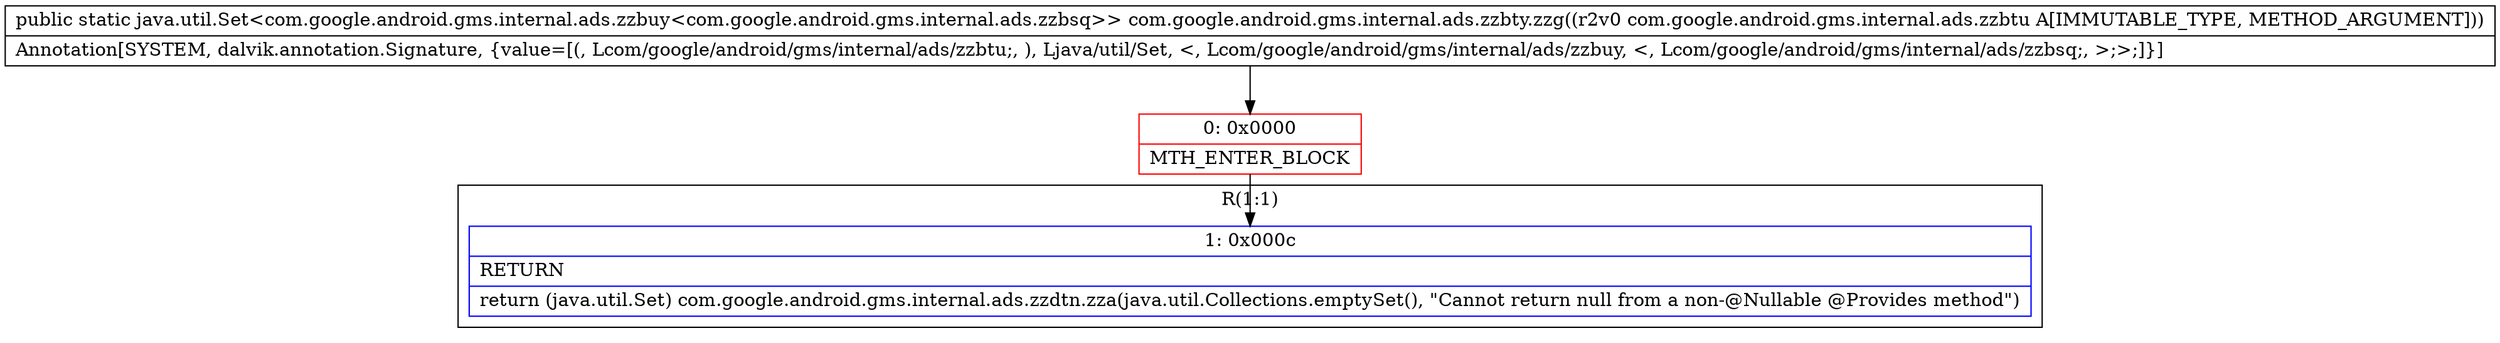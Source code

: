 digraph "CFG forcom.google.android.gms.internal.ads.zzbty.zzg(Lcom\/google\/android\/gms\/internal\/ads\/zzbtu;)Ljava\/util\/Set;" {
subgraph cluster_Region_744843617 {
label = "R(1:1)";
node [shape=record,color=blue];
Node_1 [shape=record,label="{1\:\ 0x000c|RETURN\l|return (java.util.Set) com.google.android.gms.internal.ads.zzdtn.zza(java.util.Collections.emptySet(), \"Cannot return null from a non\-@Nullable @Provides method\")\l}"];
}
Node_0 [shape=record,color=red,label="{0\:\ 0x0000|MTH_ENTER_BLOCK\l}"];
MethodNode[shape=record,label="{public static java.util.Set\<com.google.android.gms.internal.ads.zzbuy\<com.google.android.gms.internal.ads.zzbsq\>\> com.google.android.gms.internal.ads.zzbty.zzg((r2v0 com.google.android.gms.internal.ads.zzbtu A[IMMUTABLE_TYPE, METHOD_ARGUMENT]))  | Annotation[SYSTEM, dalvik.annotation.Signature, \{value=[(, Lcom\/google\/android\/gms\/internal\/ads\/zzbtu;, ), Ljava\/util\/Set, \<, Lcom\/google\/android\/gms\/internal\/ads\/zzbuy, \<, Lcom\/google\/android\/gms\/internal\/ads\/zzbsq;, \>;\>;]\}]\l}"];
MethodNode -> Node_0;
Node_0 -> Node_1;
}

